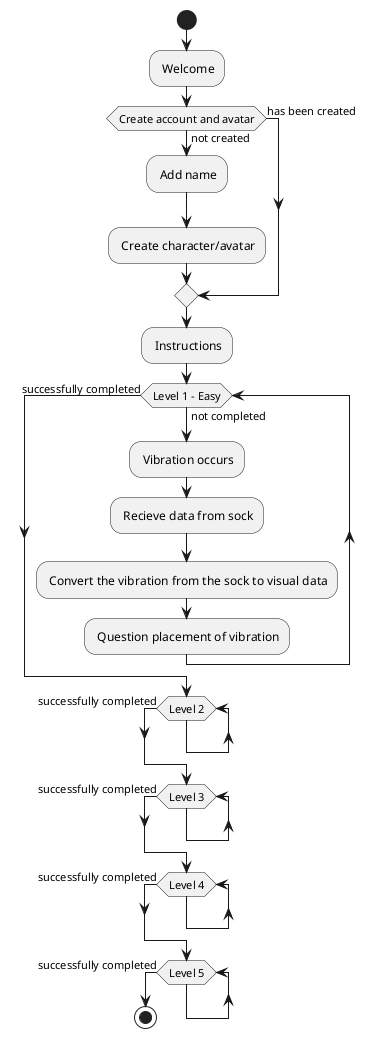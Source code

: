 @startuml 
start
: Welcome;
if (Create account and avatar) then (not created)
    : Add name;
    : Create character/avatar;
else (has been created)

endif
: Instructions;


   ' : try;
    while (Level 1 - Easy) is (not completed)
    : Vibration occurs;
    : Recieve data from sock;
    : Convert the vibration from the sock to visual data;
    : Question placement of vibration;
' repeat while (Level 1 Unsuccessful) is (unsuccessful) not (continue)
endwhile (successfully completed)
    while (Level 2)
    endwhile (successfully completed)

    while (Level 3)
    endwhile (successfully completed)

    while (Level 4)
    endwhile (successfully completed)

    while (Level 5)
    endwhile (successfully completed)

        
 stop
@enduml
